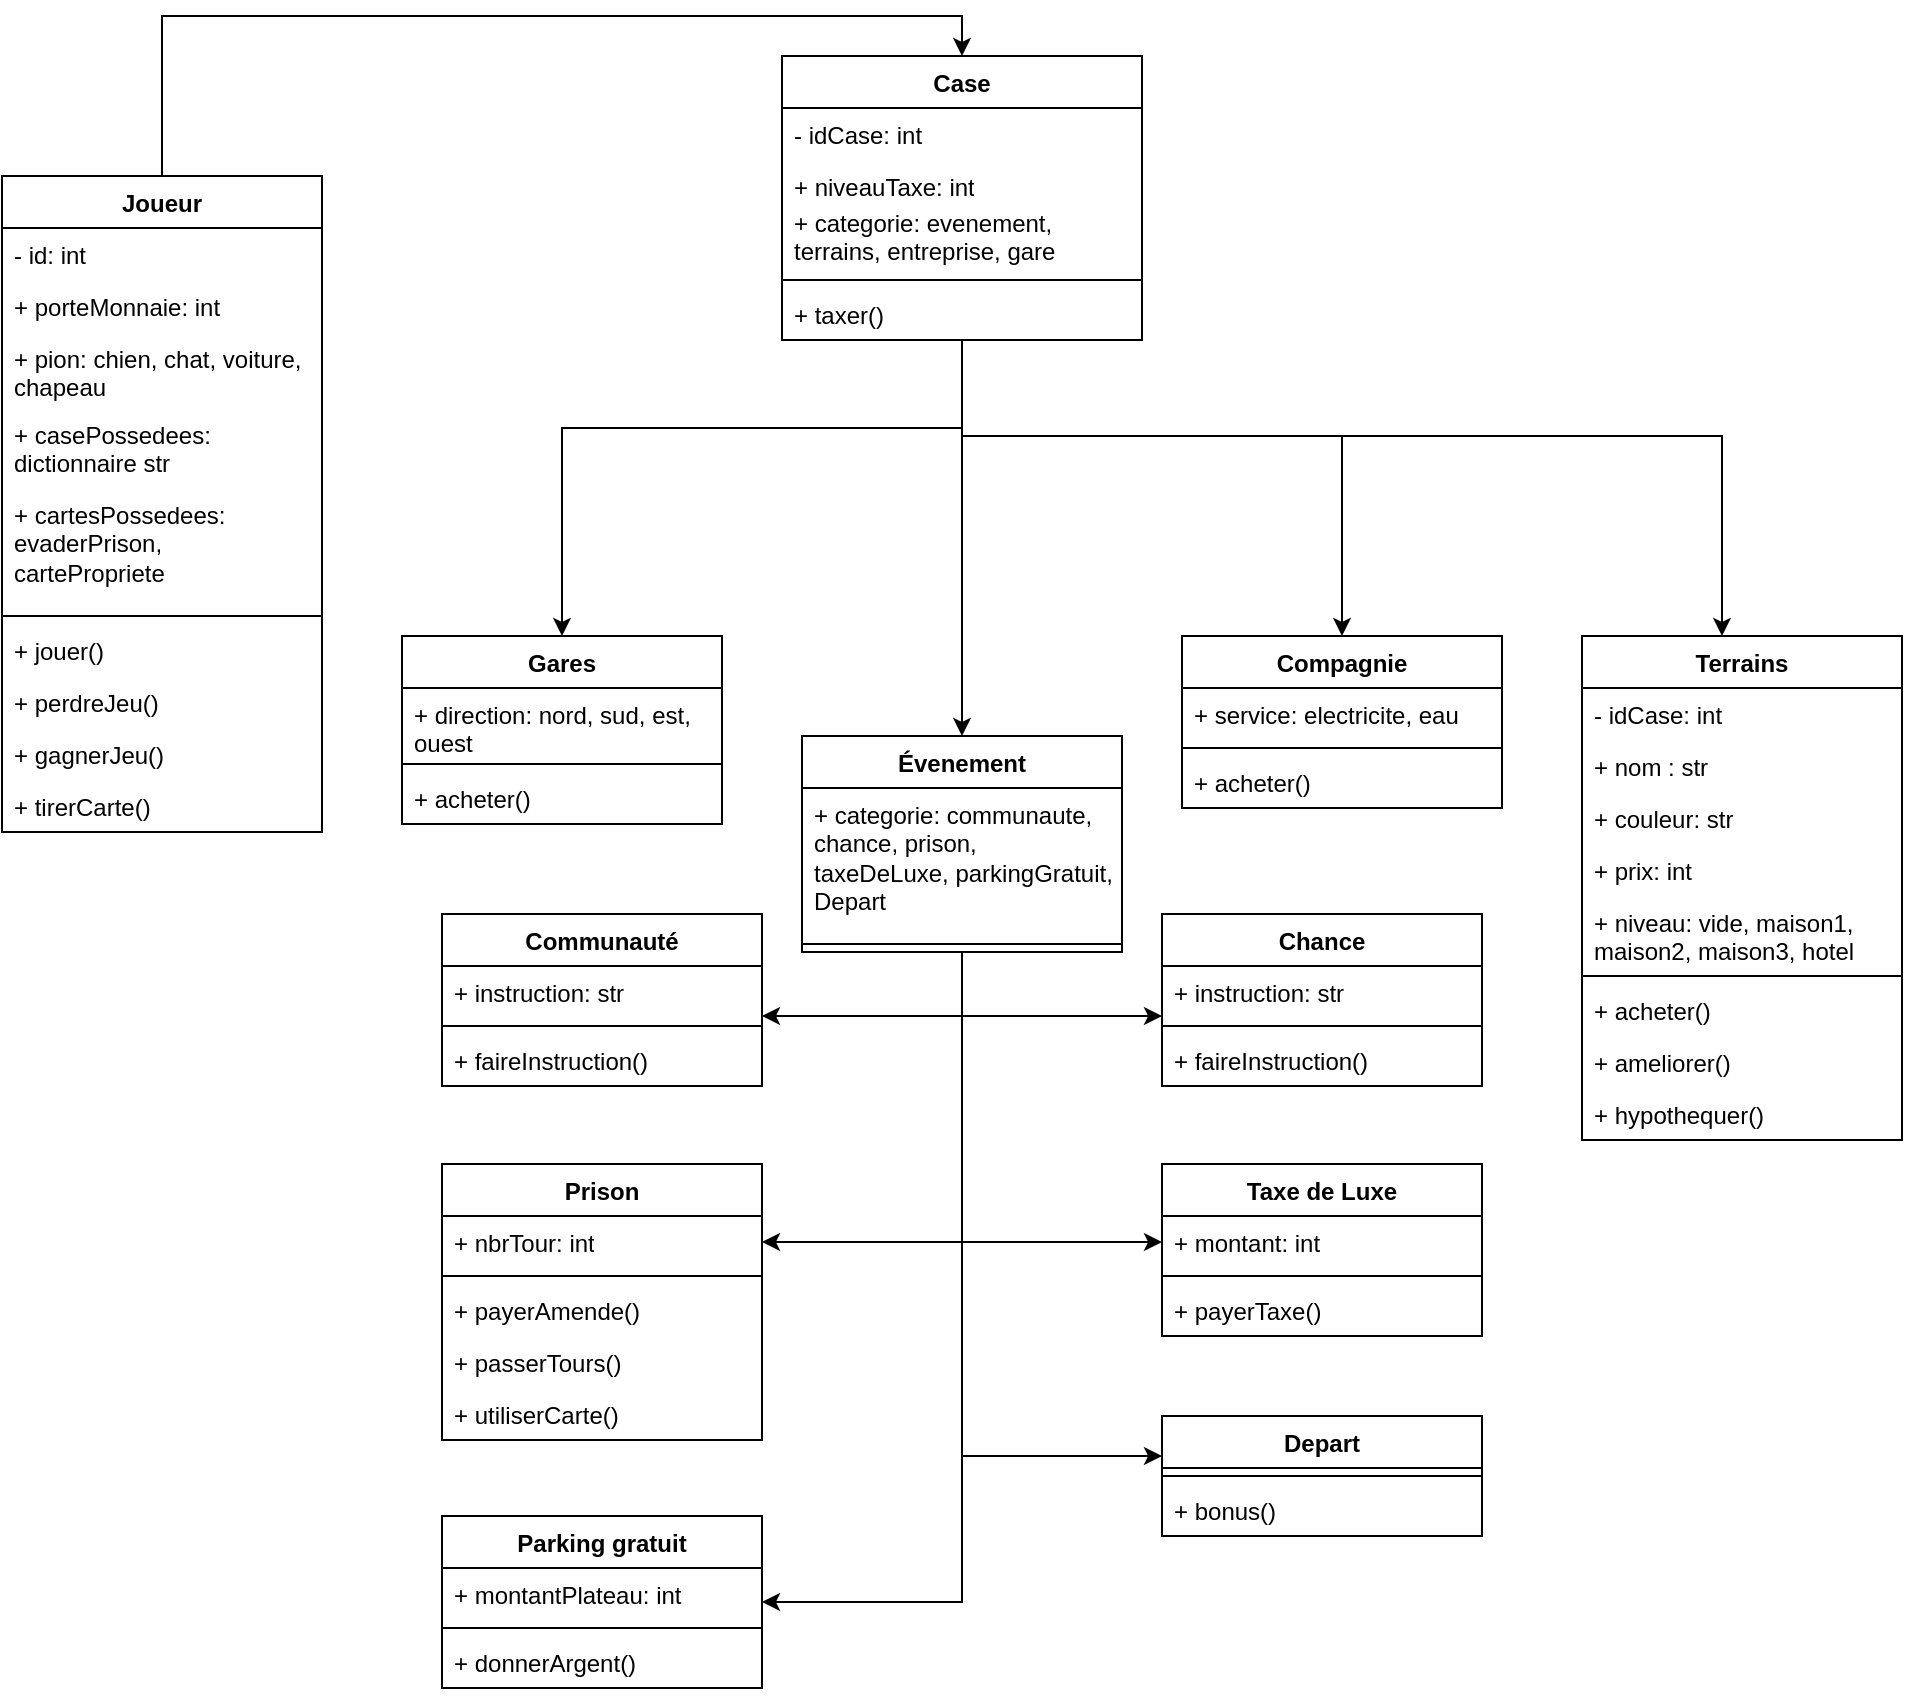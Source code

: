 <mxfile version="24.9.1">
  <diagram name="Page-1" id="zItoDeCOvb780oNoDs8J">
    <mxGraphModel dx="546" dy="742" grid="1" gridSize="10" guides="1" tooltips="1" connect="1" arrows="1" fold="1" page="1" pageScale="1" pageWidth="827" pageHeight="1169" math="0" shadow="0">
      <root>
        <mxCell id="0" />
        <mxCell id="1" parent="0" />
        <mxCell id="k7sHxpUVn0bqJ2aDCexK-53" style="edgeStyle=orthogonalEdgeStyle;rounded=0;orthogonalLoop=1;jettySize=auto;html=1;" parent="1" source="k7sHxpUVn0bqJ2aDCexK-5" target="k7sHxpUVn0bqJ2aDCexK-45" edge="1">
          <mxGeometry relative="1" as="geometry">
            <Array as="points">
              <mxPoint x="1070" y="260" />
            </Array>
          </mxGeometry>
        </mxCell>
        <mxCell id="k7sHxpUVn0bqJ2aDCexK-54" style="edgeStyle=orthogonalEdgeStyle;rounded=0;orthogonalLoop=1;jettySize=auto;html=1;" parent="1" source="k7sHxpUVn0bqJ2aDCexK-5" target="k7sHxpUVn0bqJ2aDCexK-49" edge="1">
          <mxGeometry relative="1" as="geometry">
            <Array as="points">
              <mxPoint x="1260" y="260" />
            </Array>
          </mxGeometry>
        </mxCell>
        <mxCell id="k7sHxpUVn0bqJ2aDCexK-55" style="edgeStyle=orthogonalEdgeStyle;rounded=0;orthogonalLoop=1;jettySize=auto;html=1;" parent="1" source="k7sHxpUVn0bqJ2aDCexK-5" target="k7sHxpUVn0bqJ2aDCexK-41" edge="1">
          <mxGeometry relative="1" as="geometry">
            <Array as="points">
              <mxPoint x="680" y="256" />
            </Array>
          </mxGeometry>
        </mxCell>
        <mxCell id="k7sHxpUVn0bqJ2aDCexK-83" style="shape=connector;rounded=0;orthogonalLoop=1;jettySize=auto;html=1;strokeColor=default;align=center;verticalAlign=middle;fontFamily=Helvetica;fontSize=11;fontColor=default;labelBackgroundColor=default;endArrow=classic;edgeStyle=orthogonalEdgeStyle;" parent="1" source="k7sHxpUVn0bqJ2aDCexK-5" target="k7sHxpUVn0bqJ2aDCexK-25" edge="1">
          <mxGeometry relative="1" as="geometry" />
        </mxCell>
        <mxCell id="k7sHxpUVn0bqJ2aDCexK-5" value="Case" style="swimlane;fontStyle=1;align=center;verticalAlign=top;childLayout=stackLayout;horizontal=1;startSize=26;horizontalStack=0;resizeParent=1;resizeParentMax=0;resizeLast=0;collapsible=1;marginBottom=0;whiteSpace=wrap;html=1;" parent="1" vertex="1">
          <mxGeometry x="790" y="70" width="180" height="142" as="geometry" />
        </mxCell>
        <mxCell id="k7sHxpUVn0bqJ2aDCexK-6" value="- idCase: int" style="text;strokeColor=none;fillColor=none;align=left;verticalAlign=top;spacingLeft=4;spacingRight=4;overflow=hidden;rotatable=0;points=[[0,0.5],[1,0.5]];portConstraint=eastwest;whiteSpace=wrap;html=1;" parent="k7sHxpUVn0bqJ2aDCexK-5" vertex="1">
          <mxGeometry y="26" width="180" height="26" as="geometry" />
        </mxCell>
        <mxCell id="k7sHxpUVn0bqJ2aDCexK-101" value="+ niveauTaxe: int" style="text;strokeColor=none;fillColor=none;align=left;verticalAlign=top;spacingLeft=4;spacingRight=4;overflow=hidden;rotatable=0;points=[[0,0.5],[1,0.5]];portConstraint=eastwest;whiteSpace=wrap;html=1;" parent="k7sHxpUVn0bqJ2aDCexK-5" vertex="1">
          <mxGeometry y="52" width="180" height="18" as="geometry" />
        </mxCell>
        <mxCell id="k7sHxpUVn0bqJ2aDCexK-80" value="+ categorie: evenement, terrains, entreprise, gare" style="text;strokeColor=none;fillColor=none;align=left;verticalAlign=top;spacingLeft=4;spacingRight=4;overflow=hidden;rotatable=0;points=[[0,0.5],[1,0.5]];portConstraint=eastwest;whiteSpace=wrap;html=1;" parent="k7sHxpUVn0bqJ2aDCexK-5" vertex="1">
          <mxGeometry y="70" width="180" height="38" as="geometry" />
        </mxCell>
        <mxCell id="k7sHxpUVn0bqJ2aDCexK-7" value="" style="line;strokeWidth=1;fillColor=none;align=left;verticalAlign=middle;spacingTop=-1;spacingLeft=3;spacingRight=3;rotatable=0;labelPosition=right;points=[];portConstraint=eastwest;strokeColor=inherit;" parent="k7sHxpUVn0bqJ2aDCexK-5" vertex="1">
          <mxGeometry y="108" width="180" height="8" as="geometry" />
        </mxCell>
        <mxCell id="k7sHxpUVn0bqJ2aDCexK-48" value="+ taxer()" style="text;strokeColor=none;fillColor=none;align=left;verticalAlign=top;spacingLeft=4;spacingRight=4;overflow=hidden;rotatable=0;points=[[0,0.5],[1,0.5]];portConstraint=eastwest;whiteSpace=wrap;html=1;" parent="k7sHxpUVn0bqJ2aDCexK-5" vertex="1">
          <mxGeometry y="116" width="180" height="26" as="geometry" />
        </mxCell>
        <mxCell id="k7sHxpUVn0bqJ2aDCexK-78" style="edgeStyle=orthogonalEdgeStyle;shape=connector;rounded=0;orthogonalLoop=1;jettySize=auto;html=1;strokeColor=default;align=center;verticalAlign=middle;fontFamily=Helvetica;fontSize=11;fontColor=default;labelBackgroundColor=default;endArrow=classic;" parent="1" source="k7sHxpUVn0bqJ2aDCexK-13" target="k7sHxpUVn0bqJ2aDCexK-5" edge="1">
          <mxGeometry relative="1" as="geometry">
            <Array as="points">
              <mxPoint x="480" y="50" />
              <mxPoint x="880" y="50" />
            </Array>
          </mxGeometry>
        </mxCell>
        <mxCell id="k7sHxpUVn0bqJ2aDCexK-13" value="Joueur" style="swimlane;fontStyle=1;align=center;verticalAlign=top;childLayout=stackLayout;horizontal=1;startSize=26;horizontalStack=0;resizeParent=1;resizeParentMax=0;resizeLast=0;collapsible=1;marginBottom=0;whiteSpace=wrap;html=1;" parent="1" vertex="1">
          <mxGeometry x="400" y="130" width="160" height="328" as="geometry" />
        </mxCell>
        <mxCell id="k7sHxpUVn0bqJ2aDCexK-14" value="- id: int" style="text;strokeColor=none;fillColor=none;align=left;verticalAlign=top;spacingLeft=4;spacingRight=4;overflow=hidden;rotatable=0;points=[[0,0.5],[1,0.5]];portConstraint=eastwest;whiteSpace=wrap;html=1;" parent="k7sHxpUVn0bqJ2aDCexK-13" vertex="1">
          <mxGeometry y="26" width="160" height="26" as="geometry" />
        </mxCell>
        <mxCell id="WThAFGoZHUfYVae_sx0N-1" value="+ porteMonnaie: int" style="text;strokeColor=none;fillColor=none;align=left;verticalAlign=top;spacingLeft=4;spacingRight=4;overflow=hidden;rotatable=0;points=[[0,0.5],[1,0.5]];portConstraint=eastwest;whiteSpace=wrap;html=1;" parent="k7sHxpUVn0bqJ2aDCexK-13" vertex="1">
          <mxGeometry y="52" width="160" height="26" as="geometry" />
        </mxCell>
        <mxCell id="k7sHxpUVn0bqJ2aDCexK-71" value="+ pion: chien, chat, voiture, chapeau" style="text;strokeColor=none;fillColor=none;align=left;verticalAlign=top;spacingLeft=4;spacingRight=4;overflow=hidden;rotatable=0;points=[[0,0.5],[1,0.5]];portConstraint=eastwest;whiteSpace=wrap;html=1;" parent="k7sHxpUVn0bqJ2aDCexK-13" vertex="1">
          <mxGeometry y="78" width="160" height="38" as="geometry" />
        </mxCell>
        <mxCell id="k7sHxpUVn0bqJ2aDCexK-79" value="+ casePossedees: dictionnaire str" style="text;strokeColor=none;fillColor=none;align=left;verticalAlign=top;spacingLeft=4;spacingRight=4;overflow=hidden;rotatable=0;points=[[0,0.5],[1,0.5]];portConstraint=eastwest;whiteSpace=wrap;html=1;" parent="k7sHxpUVn0bqJ2aDCexK-13" vertex="1">
          <mxGeometry y="116" width="160" height="40" as="geometry" />
        </mxCell>
        <mxCell id="k7sHxpUVn0bqJ2aDCexK-109" value="+ cartesPossedees: evaderPrison, cartePropriete" style="text;strokeColor=none;fillColor=none;align=left;verticalAlign=top;spacingLeft=4;spacingRight=4;overflow=hidden;rotatable=0;points=[[0,0.5],[1,0.5]];portConstraint=eastwest;whiteSpace=wrap;html=1;" parent="k7sHxpUVn0bqJ2aDCexK-13" vertex="1">
          <mxGeometry y="156" width="160" height="60" as="geometry" />
        </mxCell>
        <mxCell id="k7sHxpUVn0bqJ2aDCexK-15" value="" style="line;strokeWidth=1;fillColor=none;align=left;verticalAlign=middle;spacingTop=-1;spacingLeft=3;spacingRight=3;rotatable=0;labelPosition=right;points=[];portConstraint=eastwest;strokeColor=inherit;" parent="k7sHxpUVn0bqJ2aDCexK-13" vertex="1">
          <mxGeometry y="216" width="160" height="8" as="geometry" />
        </mxCell>
        <mxCell id="k7sHxpUVn0bqJ2aDCexK-16" value="+ jouer()" style="text;strokeColor=none;fillColor=none;align=left;verticalAlign=top;spacingLeft=4;spacingRight=4;overflow=hidden;rotatable=0;points=[[0,0.5],[1,0.5]];portConstraint=eastwest;whiteSpace=wrap;html=1;" parent="k7sHxpUVn0bqJ2aDCexK-13" vertex="1">
          <mxGeometry y="224" width="160" height="26" as="geometry" />
        </mxCell>
        <mxCell id="k7sHxpUVn0bqJ2aDCexK-72" value="+ perdreJeu()" style="text;strokeColor=none;fillColor=none;align=left;verticalAlign=top;spacingLeft=4;spacingRight=4;overflow=hidden;rotatable=0;points=[[0,0.5],[1,0.5]];portConstraint=eastwest;whiteSpace=wrap;html=1;" parent="k7sHxpUVn0bqJ2aDCexK-13" vertex="1">
          <mxGeometry y="250" width="160" height="26" as="geometry" />
        </mxCell>
        <mxCell id="k7sHxpUVn0bqJ2aDCexK-73" value="+ gagnerJeu()" style="text;strokeColor=none;fillColor=none;align=left;verticalAlign=top;spacingLeft=4;spacingRight=4;overflow=hidden;rotatable=0;points=[[0,0.5],[1,0.5]];portConstraint=eastwest;whiteSpace=wrap;html=1;" parent="k7sHxpUVn0bqJ2aDCexK-13" vertex="1">
          <mxGeometry y="276" width="160" height="26" as="geometry" />
        </mxCell>
        <mxCell id="k7sHxpUVn0bqJ2aDCexK-74" value="+ tirerCarte()" style="text;strokeColor=none;fillColor=none;align=left;verticalAlign=top;spacingLeft=4;spacingRight=4;overflow=hidden;rotatable=0;points=[[0,0.5],[1,0.5]];portConstraint=eastwest;whiteSpace=wrap;html=1;" parent="k7sHxpUVn0bqJ2aDCexK-13" vertex="1">
          <mxGeometry y="302" width="160" height="26" as="geometry" />
        </mxCell>
        <mxCell id="k7sHxpUVn0bqJ2aDCexK-17" value="Chance" style="swimlane;fontStyle=1;align=center;verticalAlign=top;childLayout=stackLayout;horizontal=1;startSize=26;horizontalStack=0;resizeParent=1;resizeParentMax=0;resizeLast=0;collapsible=1;marginBottom=0;whiteSpace=wrap;html=1;" parent="1" vertex="1">
          <mxGeometry x="980" y="499" width="160" height="86" as="geometry" />
        </mxCell>
        <mxCell id="k7sHxpUVn0bqJ2aDCexK-104" value="+ instruction: str" style="text;strokeColor=none;fillColor=none;align=left;verticalAlign=top;spacingLeft=4;spacingRight=4;overflow=hidden;rotatable=0;points=[[0,0.5],[1,0.5]];portConstraint=eastwest;whiteSpace=wrap;html=1;" parent="k7sHxpUVn0bqJ2aDCexK-17" vertex="1">
          <mxGeometry y="26" width="160" height="26" as="geometry" />
        </mxCell>
        <mxCell id="k7sHxpUVn0bqJ2aDCexK-19" value="" style="line;strokeWidth=1;fillColor=none;align=left;verticalAlign=middle;spacingTop=-1;spacingLeft=3;spacingRight=3;rotatable=0;labelPosition=right;points=[];portConstraint=eastwest;strokeColor=inherit;" parent="k7sHxpUVn0bqJ2aDCexK-17" vertex="1">
          <mxGeometry y="52" width="160" height="8" as="geometry" />
        </mxCell>
        <mxCell id="k7sHxpUVn0bqJ2aDCexK-105" value="+ faireInstruction()" style="text;strokeColor=none;fillColor=none;align=left;verticalAlign=top;spacingLeft=4;spacingRight=4;overflow=hidden;rotatable=0;points=[[0,0.5],[1,0.5]];portConstraint=eastwest;whiteSpace=wrap;html=1;" parent="k7sHxpUVn0bqJ2aDCexK-17" vertex="1">
          <mxGeometry y="60" width="160" height="26" as="geometry" />
        </mxCell>
        <mxCell id="k7sHxpUVn0bqJ2aDCexK-21" value="Communauté" style="swimlane;fontStyle=1;align=center;verticalAlign=top;childLayout=stackLayout;horizontal=1;startSize=26;horizontalStack=0;resizeParent=1;resizeParentMax=0;resizeLast=0;collapsible=1;marginBottom=0;whiteSpace=wrap;html=1;" parent="1" vertex="1">
          <mxGeometry x="620" y="499" width="160" height="86" as="geometry" />
        </mxCell>
        <mxCell id="k7sHxpUVn0bqJ2aDCexK-22" value="+ instruction: str" style="text;strokeColor=none;fillColor=none;align=left;verticalAlign=top;spacingLeft=4;spacingRight=4;overflow=hidden;rotatable=0;points=[[0,0.5],[1,0.5]];portConstraint=eastwest;whiteSpace=wrap;html=1;" parent="k7sHxpUVn0bqJ2aDCexK-21" vertex="1">
          <mxGeometry y="26" width="160" height="26" as="geometry" />
        </mxCell>
        <mxCell id="k7sHxpUVn0bqJ2aDCexK-23" value="" style="line;strokeWidth=1;fillColor=none;align=left;verticalAlign=middle;spacingTop=-1;spacingLeft=3;spacingRight=3;rotatable=0;labelPosition=right;points=[];portConstraint=eastwest;strokeColor=inherit;" parent="k7sHxpUVn0bqJ2aDCexK-21" vertex="1">
          <mxGeometry y="52" width="160" height="8" as="geometry" />
        </mxCell>
        <mxCell id="k7sHxpUVn0bqJ2aDCexK-24" value="+ faireInstruction()" style="text;strokeColor=none;fillColor=none;align=left;verticalAlign=top;spacingLeft=4;spacingRight=4;overflow=hidden;rotatable=0;points=[[0,0.5],[1,0.5]];portConstraint=eastwest;whiteSpace=wrap;html=1;" parent="k7sHxpUVn0bqJ2aDCexK-21" vertex="1">
          <mxGeometry y="60" width="160" height="26" as="geometry" />
        </mxCell>
        <mxCell id="k7sHxpUVn0bqJ2aDCexK-37" style="edgeStyle=orthogonalEdgeStyle;rounded=0;orthogonalLoop=1;jettySize=auto;html=1;" parent="1" source="k7sHxpUVn0bqJ2aDCexK-25" target="k7sHxpUVn0bqJ2aDCexK-17" edge="1">
          <mxGeometry relative="1" as="geometry">
            <Array as="points">
              <mxPoint x="880" y="550" />
            </Array>
          </mxGeometry>
        </mxCell>
        <mxCell id="k7sHxpUVn0bqJ2aDCexK-38" style="edgeStyle=orthogonalEdgeStyle;rounded=0;orthogonalLoop=1;jettySize=auto;html=1;" parent="1" source="k7sHxpUVn0bqJ2aDCexK-25" target="k7sHxpUVn0bqJ2aDCexK-33" edge="1">
          <mxGeometry relative="1" as="geometry">
            <Array as="points">
              <mxPoint x="880" y="663" />
              <mxPoint x="1050" y="663" />
            </Array>
          </mxGeometry>
        </mxCell>
        <mxCell id="k7sHxpUVn0bqJ2aDCexK-39" style="edgeStyle=orthogonalEdgeStyle;rounded=0;orthogonalLoop=1;jettySize=auto;html=1;" parent="1" source="k7sHxpUVn0bqJ2aDCexK-25" target="k7sHxpUVn0bqJ2aDCexK-29" edge="1">
          <mxGeometry relative="1" as="geometry">
            <Array as="points">
              <mxPoint x="880" y="663" />
              <mxPoint x="710" y="663" />
            </Array>
          </mxGeometry>
        </mxCell>
        <mxCell id="k7sHxpUVn0bqJ2aDCexK-40" style="edgeStyle=orthogonalEdgeStyle;rounded=0;orthogonalLoop=1;jettySize=auto;html=1;" parent="1" source="k7sHxpUVn0bqJ2aDCexK-25" target="k7sHxpUVn0bqJ2aDCexK-21" edge="1">
          <mxGeometry relative="1" as="geometry">
            <Array as="points">
              <mxPoint x="880" y="550" />
            </Array>
          </mxGeometry>
        </mxCell>
        <mxCell id="k7sHxpUVn0bqJ2aDCexK-60" style="edgeStyle=orthogonalEdgeStyle;rounded=0;orthogonalLoop=1;jettySize=auto;html=1;" parent="1" source="k7sHxpUVn0bqJ2aDCexK-25" target="k7sHxpUVn0bqJ2aDCexK-56" edge="1">
          <mxGeometry relative="1" as="geometry">
            <Array as="points">
              <mxPoint x="880" y="843" />
            </Array>
          </mxGeometry>
        </mxCell>
        <mxCell id="k7sHxpUVn0bqJ2aDCexK-98" style="edgeStyle=orthogonalEdgeStyle;shape=connector;rounded=0;orthogonalLoop=1;jettySize=auto;html=1;strokeColor=default;align=center;verticalAlign=middle;fontFamily=Helvetica;fontSize=11;fontColor=default;labelBackgroundColor=default;endArrow=classic;" parent="1" source="k7sHxpUVn0bqJ2aDCexK-25" target="k7sHxpUVn0bqJ2aDCexK-93" edge="1">
          <mxGeometry relative="1" as="geometry">
            <Array as="points">
              <mxPoint x="880" y="770" />
            </Array>
          </mxGeometry>
        </mxCell>
        <mxCell id="k7sHxpUVn0bqJ2aDCexK-25" value="Évenement" style="swimlane;fontStyle=1;align=center;verticalAlign=top;childLayout=stackLayout;horizontal=1;startSize=26;horizontalStack=0;resizeParent=1;resizeParentMax=0;resizeLast=0;collapsible=1;marginBottom=0;whiteSpace=wrap;html=1;" parent="1" vertex="1">
          <mxGeometry x="800" y="410" width="160" height="108" as="geometry" />
        </mxCell>
        <mxCell id="k7sHxpUVn0bqJ2aDCexK-26" value="+ categorie: communaute, chance, prison, taxeDeLuxe, parkingGratuit, Depart" style="text;strokeColor=none;fillColor=none;align=left;verticalAlign=top;spacingLeft=4;spacingRight=4;overflow=hidden;rotatable=0;points=[[0,0.5],[1,0.5]];portConstraint=eastwest;whiteSpace=wrap;html=1;" parent="k7sHxpUVn0bqJ2aDCexK-25" vertex="1">
          <mxGeometry y="26" width="160" height="74" as="geometry" />
        </mxCell>
        <mxCell id="k7sHxpUVn0bqJ2aDCexK-27" value="" style="line;strokeWidth=1;fillColor=none;align=left;verticalAlign=middle;spacingTop=-1;spacingLeft=3;spacingRight=3;rotatable=0;labelPosition=right;points=[];portConstraint=eastwest;strokeColor=inherit;" parent="k7sHxpUVn0bqJ2aDCexK-25" vertex="1">
          <mxGeometry y="100" width="160" height="8" as="geometry" />
        </mxCell>
        <mxCell id="k7sHxpUVn0bqJ2aDCexK-29" value="Prison" style="swimlane;fontStyle=1;align=center;verticalAlign=top;childLayout=stackLayout;horizontal=1;startSize=26;horizontalStack=0;resizeParent=1;resizeParentMax=0;resizeLast=0;collapsible=1;marginBottom=0;whiteSpace=wrap;html=1;" parent="1" vertex="1">
          <mxGeometry x="620" y="624" width="160" height="138" as="geometry" />
        </mxCell>
        <mxCell id="k7sHxpUVn0bqJ2aDCexK-106" value="+ nbrTour: int" style="text;strokeColor=none;fillColor=none;align=left;verticalAlign=top;spacingLeft=4;spacingRight=4;overflow=hidden;rotatable=0;points=[[0,0.5],[1,0.5]];portConstraint=eastwest;whiteSpace=wrap;html=1;" parent="k7sHxpUVn0bqJ2aDCexK-29" vertex="1">
          <mxGeometry y="26" width="160" height="26" as="geometry" />
        </mxCell>
        <mxCell id="k7sHxpUVn0bqJ2aDCexK-31" value="" style="line;strokeWidth=1;fillColor=none;align=left;verticalAlign=middle;spacingTop=-1;spacingLeft=3;spacingRight=3;rotatable=0;labelPosition=right;points=[];portConstraint=eastwest;strokeColor=inherit;" parent="k7sHxpUVn0bqJ2aDCexK-29" vertex="1">
          <mxGeometry y="52" width="160" height="8" as="geometry" />
        </mxCell>
        <mxCell id="k7sHxpUVn0bqJ2aDCexK-32" value="+ payerAmende()" style="text;strokeColor=none;fillColor=none;align=left;verticalAlign=top;spacingLeft=4;spacingRight=4;overflow=hidden;rotatable=0;points=[[0,0.5],[1,0.5]];portConstraint=eastwest;whiteSpace=wrap;html=1;" parent="k7sHxpUVn0bqJ2aDCexK-29" vertex="1">
          <mxGeometry y="60" width="160" height="26" as="geometry" />
        </mxCell>
        <mxCell id="k7sHxpUVn0bqJ2aDCexK-107" value="+ passerTours()" style="text;strokeColor=none;fillColor=none;align=left;verticalAlign=top;spacingLeft=4;spacingRight=4;overflow=hidden;rotatable=0;points=[[0,0.5],[1,0.5]];portConstraint=eastwest;whiteSpace=wrap;html=1;" parent="k7sHxpUVn0bqJ2aDCexK-29" vertex="1">
          <mxGeometry y="86" width="160" height="26" as="geometry" />
        </mxCell>
        <mxCell id="k7sHxpUVn0bqJ2aDCexK-108" value="+ utiliserCarte()" style="text;strokeColor=none;fillColor=none;align=left;verticalAlign=top;spacingLeft=4;spacingRight=4;overflow=hidden;rotatable=0;points=[[0,0.5],[1,0.5]];portConstraint=eastwest;whiteSpace=wrap;html=1;" parent="k7sHxpUVn0bqJ2aDCexK-29" vertex="1">
          <mxGeometry y="112" width="160" height="26" as="geometry" />
        </mxCell>
        <mxCell id="k7sHxpUVn0bqJ2aDCexK-33" value="Taxe de Luxe" style="swimlane;fontStyle=1;align=center;verticalAlign=top;childLayout=stackLayout;horizontal=1;startSize=26;horizontalStack=0;resizeParent=1;resizeParentMax=0;resizeLast=0;collapsible=1;marginBottom=0;whiteSpace=wrap;html=1;" parent="1" vertex="1">
          <mxGeometry x="980" y="624" width="160" height="86" as="geometry" />
        </mxCell>
        <mxCell id="k7sHxpUVn0bqJ2aDCexK-34" value="+ montant: int " style="text;strokeColor=none;fillColor=none;align=left;verticalAlign=top;spacingLeft=4;spacingRight=4;overflow=hidden;rotatable=0;points=[[0,0.5],[1,0.5]];portConstraint=eastwest;whiteSpace=wrap;html=1;" parent="k7sHxpUVn0bqJ2aDCexK-33" vertex="1">
          <mxGeometry y="26" width="160" height="26" as="geometry" />
        </mxCell>
        <mxCell id="k7sHxpUVn0bqJ2aDCexK-35" value="" style="line;strokeWidth=1;fillColor=none;align=left;verticalAlign=middle;spacingTop=-1;spacingLeft=3;spacingRight=3;rotatable=0;labelPosition=right;points=[];portConstraint=eastwest;strokeColor=inherit;" parent="k7sHxpUVn0bqJ2aDCexK-33" vertex="1">
          <mxGeometry y="52" width="160" height="8" as="geometry" />
        </mxCell>
        <mxCell id="k7sHxpUVn0bqJ2aDCexK-110" value="+ payerTaxe()" style="text;strokeColor=none;fillColor=none;align=left;verticalAlign=top;spacingLeft=4;spacingRight=4;overflow=hidden;rotatable=0;points=[[0,0.5],[1,0.5]];portConstraint=eastwest;whiteSpace=wrap;html=1;" parent="k7sHxpUVn0bqJ2aDCexK-33" vertex="1">
          <mxGeometry y="60" width="160" height="26" as="geometry" />
        </mxCell>
        <mxCell id="k7sHxpUVn0bqJ2aDCexK-41" value="Gares" style="swimlane;fontStyle=1;align=center;verticalAlign=top;childLayout=stackLayout;horizontal=1;startSize=26;horizontalStack=0;resizeParent=1;resizeParentMax=0;resizeLast=0;collapsible=1;marginBottom=0;whiteSpace=wrap;html=1;" parent="1" vertex="1">
          <mxGeometry x="600" y="360" width="160" height="94" as="geometry" />
        </mxCell>
        <mxCell id="k7sHxpUVn0bqJ2aDCexK-42" value="+ direction: nord, sud, est, ouest" style="text;strokeColor=none;fillColor=none;align=left;verticalAlign=top;spacingLeft=4;spacingRight=4;overflow=hidden;rotatable=0;points=[[0,0.5],[1,0.5]];portConstraint=eastwest;whiteSpace=wrap;html=1;" parent="k7sHxpUVn0bqJ2aDCexK-41" vertex="1">
          <mxGeometry y="26" width="160" height="34" as="geometry" />
        </mxCell>
        <mxCell id="k7sHxpUVn0bqJ2aDCexK-43" value="" style="line;strokeWidth=1;fillColor=none;align=left;verticalAlign=middle;spacingTop=-1;spacingLeft=3;spacingRight=3;rotatable=0;labelPosition=right;points=[];portConstraint=eastwest;strokeColor=inherit;" parent="k7sHxpUVn0bqJ2aDCexK-41" vertex="1">
          <mxGeometry y="60" width="160" height="8" as="geometry" />
        </mxCell>
        <mxCell id="k7sHxpUVn0bqJ2aDCexK-103" value="&lt;div&gt;+ acheter()&lt;/div&gt;" style="text;strokeColor=none;fillColor=none;align=left;verticalAlign=top;spacingLeft=4;spacingRight=4;overflow=hidden;rotatable=0;points=[[0,0.5],[1,0.5]];portConstraint=eastwest;whiteSpace=wrap;html=1;" parent="k7sHxpUVn0bqJ2aDCexK-41" vertex="1">
          <mxGeometry y="68" width="160" height="26" as="geometry" />
        </mxCell>
        <mxCell id="k7sHxpUVn0bqJ2aDCexK-45" value="Compagnie" style="swimlane;fontStyle=1;align=center;verticalAlign=top;childLayout=stackLayout;horizontal=1;startSize=26;horizontalStack=0;resizeParent=1;resizeParentMax=0;resizeLast=0;collapsible=1;marginBottom=0;whiteSpace=wrap;html=1;" parent="1" vertex="1">
          <mxGeometry x="990" y="360" width="160" height="86" as="geometry" />
        </mxCell>
        <mxCell id="k7sHxpUVn0bqJ2aDCexK-46" value="+ service: electricite, eau" style="text;strokeColor=none;fillColor=none;align=left;verticalAlign=top;spacingLeft=4;spacingRight=4;overflow=hidden;rotatable=0;points=[[0,0.5],[1,0.5]];portConstraint=eastwest;whiteSpace=wrap;html=1;" parent="k7sHxpUVn0bqJ2aDCexK-45" vertex="1">
          <mxGeometry y="26" width="160" height="26" as="geometry" />
        </mxCell>
        <mxCell id="k7sHxpUVn0bqJ2aDCexK-47" value="" style="line;strokeWidth=1;fillColor=none;align=left;verticalAlign=middle;spacingTop=-1;spacingLeft=3;spacingRight=3;rotatable=0;labelPosition=right;points=[];portConstraint=eastwest;strokeColor=inherit;" parent="k7sHxpUVn0bqJ2aDCexK-45" vertex="1">
          <mxGeometry y="52" width="160" height="8" as="geometry" />
        </mxCell>
        <mxCell id="k7sHxpUVn0bqJ2aDCexK-100" value="&lt;div&gt;+ acheter()&lt;/div&gt;" style="text;strokeColor=none;fillColor=none;align=left;verticalAlign=top;spacingLeft=4;spacingRight=4;overflow=hidden;rotatable=0;points=[[0,0.5],[1,0.5]];portConstraint=eastwest;whiteSpace=wrap;html=1;" parent="k7sHxpUVn0bqJ2aDCexK-45" vertex="1">
          <mxGeometry y="60" width="160" height="26" as="geometry" />
        </mxCell>
        <mxCell id="k7sHxpUVn0bqJ2aDCexK-49" value="Terrains" style="swimlane;fontStyle=1;align=center;verticalAlign=top;childLayout=stackLayout;horizontal=1;startSize=26;horizontalStack=0;resizeParent=1;resizeParentMax=0;resizeLast=0;collapsible=1;marginBottom=0;whiteSpace=wrap;html=1;" parent="1" vertex="1">
          <mxGeometry x="1190" y="360" width="160" height="252" as="geometry" />
        </mxCell>
        <mxCell id="k7sHxpUVn0bqJ2aDCexK-118" value="- idCase: int" style="text;strokeColor=none;fillColor=none;align=left;verticalAlign=top;spacingLeft=4;spacingRight=4;overflow=hidden;rotatable=0;points=[[0,0.5],[1,0.5]];portConstraint=eastwest;whiteSpace=wrap;html=1;" parent="k7sHxpUVn0bqJ2aDCexK-49" vertex="1">
          <mxGeometry y="26" width="160" height="26" as="geometry" />
        </mxCell>
        <mxCell id="k7sHxpUVn0bqJ2aDCexK-65" value="+ nom : str" style="text;strokeColor=none;fillColor=none;align=left;verticalAlign=top;spacingLeft=4;spacingRight=4;overflow=hidden;rotatable=0;points=[[0,0.5],[1,0.5]];portConstraint=eastwest;whiteSpace=wrap;html=1;" parent="k7sHxpUVn0bqJ2aDCexK-49" vertex="1">
          <mxGeometry y="52" width="160" height="26" as="geometry" />
        </mxCell>
        <mxCell id="k7sHxpUVn0bqJ2aDCexK-50" value="+ couleur: str" style="text;strokeColor=none;fillColor=none;align=left;verticalAlign=top;spacingLeft=4;spacingRight=4;overflow=hidden;rotatable=0;points=[[0,0.5],[1,0.5]];portConstraint=eastwest;whiteSpace=wrap;html=1;" parent="k7sHxpUVn0bqJ2aDCexK-49" vertex="1">
          <mxGeometry y="78" width="160" height="26" as="geometry" />
        </mxCell>
        <mxCell id="k7sHxpUVn0bqJ2aDCexK-66" value="+ prix: int" style="text;strokeColor=none;fillColor=none;align=left;verticalAlign=top;spacingLeft=4;spacingRight=4;overflow=hidden;rotatable=0;points=[[0,0.5],[1,0.5]];portConstraint=eastwest;whiteSpace=wrap;html=1;" parent="k7sHxpUVn0bqJ2aDCexK-49" vertex="1">
          <mxGeometry y="104" width="160" height="26" as="geometry" />
        </mxCell>
        <mxCell id="k7sHxpUVn0bqJ2aDCexK-69" value="+ niveau: vide, maison1, maison2, maison3, hotel" style="text;strokeColor=none;fillColor=none;align=left;verticalAlign=top;spacingLeft=4;spacingRight=4;overflow=hidden;rotatable=0;points=[[0,0.5],[1,0.5]];portConstraint=eastwest;whiteSpace=wrap;html=1;" parent="k7sHxpUVn0bqJ2aDCexK-49" vertex="1">
          <mxGeometry y="130" width="160" height="36" as="geometry" />
        </mxCell>
        <mxCell id="k7sHxpUVn0bqJ2aDCexK-51" value="" style="line;strokeWidth=1;fillColor=none;align=left;verticalAlign=middle;spacingTop=-1;spacingLeft=3;spacingRight=3;rotatable=0;labelPosition=right;points=[];portConstraint=eastwest;strokeColor=inherit;" parent="k7sHxpUVn0bqJ2aDCexK-49" vertex="1">
          <mxGeometry y="166" width="160" height="8" as="geometry" />
        </mxCell>
        <mxCell id="k7sHxpUVn0bqJ2aDCexK-52" value="&lt;div&gt;+ acheter()&lt;/div&gt;" style="text;strokeColor=none;fillColor=none;align=left;verticalAlign=top;spacingLeft=4;spacingRight=4;overflow=hidden;rotatable=0;points=[[0,0.5],[1,0.5]];portConstraint=eastwest;whiteSpace=wrap;html=1;" parent="k7sHxpUVn0bqJ2aDCexK-49" vertex="1">
          <mxGeometry y="174" width="160" height="26" as="geometry" />
        </mxCell>
        <mxCell id="k7sHxpUVn0bqJ2aDCexK-67" value="&lt;div&gt;+ ameliorer()&lt;/div&gt;" style="text;strokeColor=none;fillColor=none;align=left;verticalAlign=top;spacingLeft=4;spacingRight=4;overflow=hidden;rotatable=0;points=[[0,0.5],[1,0.5]];portConstraint=eastwest;whiteSpace=wrap;html=1;" parent="k7sHxpUVn0bqJ2aDCexK-49" vertex="1">
          <mxGeometry y="200" width="160" height="26" as="geometry" />
        </mxCell>
        <mxCell id="k7sHxpUVn0bqJ2aDCexK-68" value="&lt;div&gt;+ hypothequer()&lt;/div&gt;" style="text;strokeColor=none;fillColor=none;align=left;verticalAlign=top;spacingLeft=4;spacingRight=4;overflow=hidden;rotatable=0;points=[[0,0.5],[1,0.5]];portConstraint=eastwest;whiteSpace=wrap;html=1;" parent="k7sHxpUVn0bqJ2aDCexK-49" vertex="1">
          <mxGeometry y="226" width="160" height="26" as="geometry" />
        </mxCell>
        <mxCell id="k7sHxpUVn0bqJ2aDCexK-56" value="Parking gratuit" style="swimlane;fontStyle=1;align=center;verticalAlign=top;childLayout=stackLayout;horizontal=1;startSize=26;horizontalStack=0;resizeParent=1;resizeParentMax=0;resizeLast=0;collapsible=1;marginBottom=0;whiteSpace=wrap;html=1;" parent="1" vertex="1">
          <mxGeometry x="620" y="800" width="160" height="86" as="geometry" />
        </mxCell>
        <mxCell id="k7sHxpUVn0bqJ2aDCexK-57" value="+ montantPlateau: int" style="text;strokeColor=none;fillColor=none;align=left;verticalAlign=top;spacingLeft=4;spacingRight=4;overflow=hidden;rotatable=0;points=[[0,0.5],[1,0.5]];portConstraint=eastwest;whiteSpace=wrap;html=1;" parent="k7sHxpUVn0bqJ2aDCexK-56" vertex="1">
          <mxGeometry y="26" width="160" height="26" as="geometry" />
        </mxCell>
        <mxCell id="k7sHxpUVn0bqJ2aDCexK-58" value="" style="line;strokeWidth=1;fillColor=none;align=left;verticalAlign=middle;spacingTop=-1;spacingLeft=3;spacingRight=3;rotatable=0;labelPosition=right;points=[];portConstraint=eastwest;strokeColor=inherit;" parent="k7sHxpUVn0bqJ2aDCexK-56" vertex="1">
          <mxGeometry y="52" width="160" height="8" as="geometry" />
        </mxCell>
        <mxCell id="k7sHxpUVn0bqJ2aDCexK-59" value="+ donnerArgent()" style="text;strokeColor=none;fillColor=none;align=left;verticalAlign=top;spacingLeft=4;spacingRight=4;overflow=hidden;rotatable=0;points=[[0,0.5],[1,0.5]];portConstraint=eastwest;whiteSpace=wrap;html=1;" parent="k7sHxpUVn0bqJ2aDCexK-56" vertex="1">
          <mxGeometry y="60" width="160" height="26" as="geometry" />
        </mxCell>
        <mxCell id="k7sHxpUVn0bqJ2aDCexK-93" value="Depart" style="swimlane;fontStyle=1;align=center;verticalAlign=top;childLayout=stackLayout;horizontal=1;startSize=26;horizontalStack=0;resizeParent=1;resizeParentMax=0;resizeLast=0;collapsible=1;marginBottom=0;whiteSpace=wrap;html=1;" parent="1" vertex="1">
          <mxGeometry x="980" y="750" width="160" height="60" as="geometry" />
        </mxCell>
        <mxCell id="k7sHxpUVn0bqJ2aDCexK-95" value="" style="line;strokeWidth=1;fillColor=none;align=left;verticalAlign=middle;spacingTop=-1;spacingLeft=3;spacingRight=3;rotatable=0;labelPosition=right;points=[];portConstraint=eastwest;strokeColor=inherit;" parent="k7sHxpUVn0bqJ2aDCexK-93" vertex="1">
          <mxGeometry y="26" width="160" height="8" as="geometry" />
        </mxCell>
        <mxCell id="k7sHxpUVn0bqJ2aDCexK-96" value="+ bonus()" style="text;strokeColor=none;fillColor=none;align=left;verticalAlign=top;spacingLeft=4;spacingRight=4;overflow=hidden;rotatable=0;points=[[0,0.5],[1,0.5]];portConstraint=eastwest;whiteSpace=wrap;html=1;" parent="k7sHxpUVn0bqJ2aDCexK-93" vertex="1">
          <mxGeometry y="34" width="160" height="26" as="geometry" />
        </mxCell>
      </root>
    </mxGraphModel>
  </diagram>
</mxfile>
